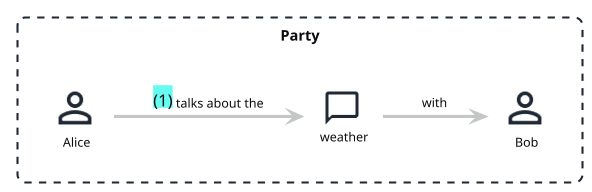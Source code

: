 ' Do not edit
' Theme Gallery
' autogenerated by script
'
@startuml
!theme black-knight
!include <DomainStory/domainStory>

Boundary(Party) {
    Person(Alice)
    Conversation(weather)
    Person(Bob)
}

activity(1, Alice, talks about the, weather, with, Bob)
@enduml